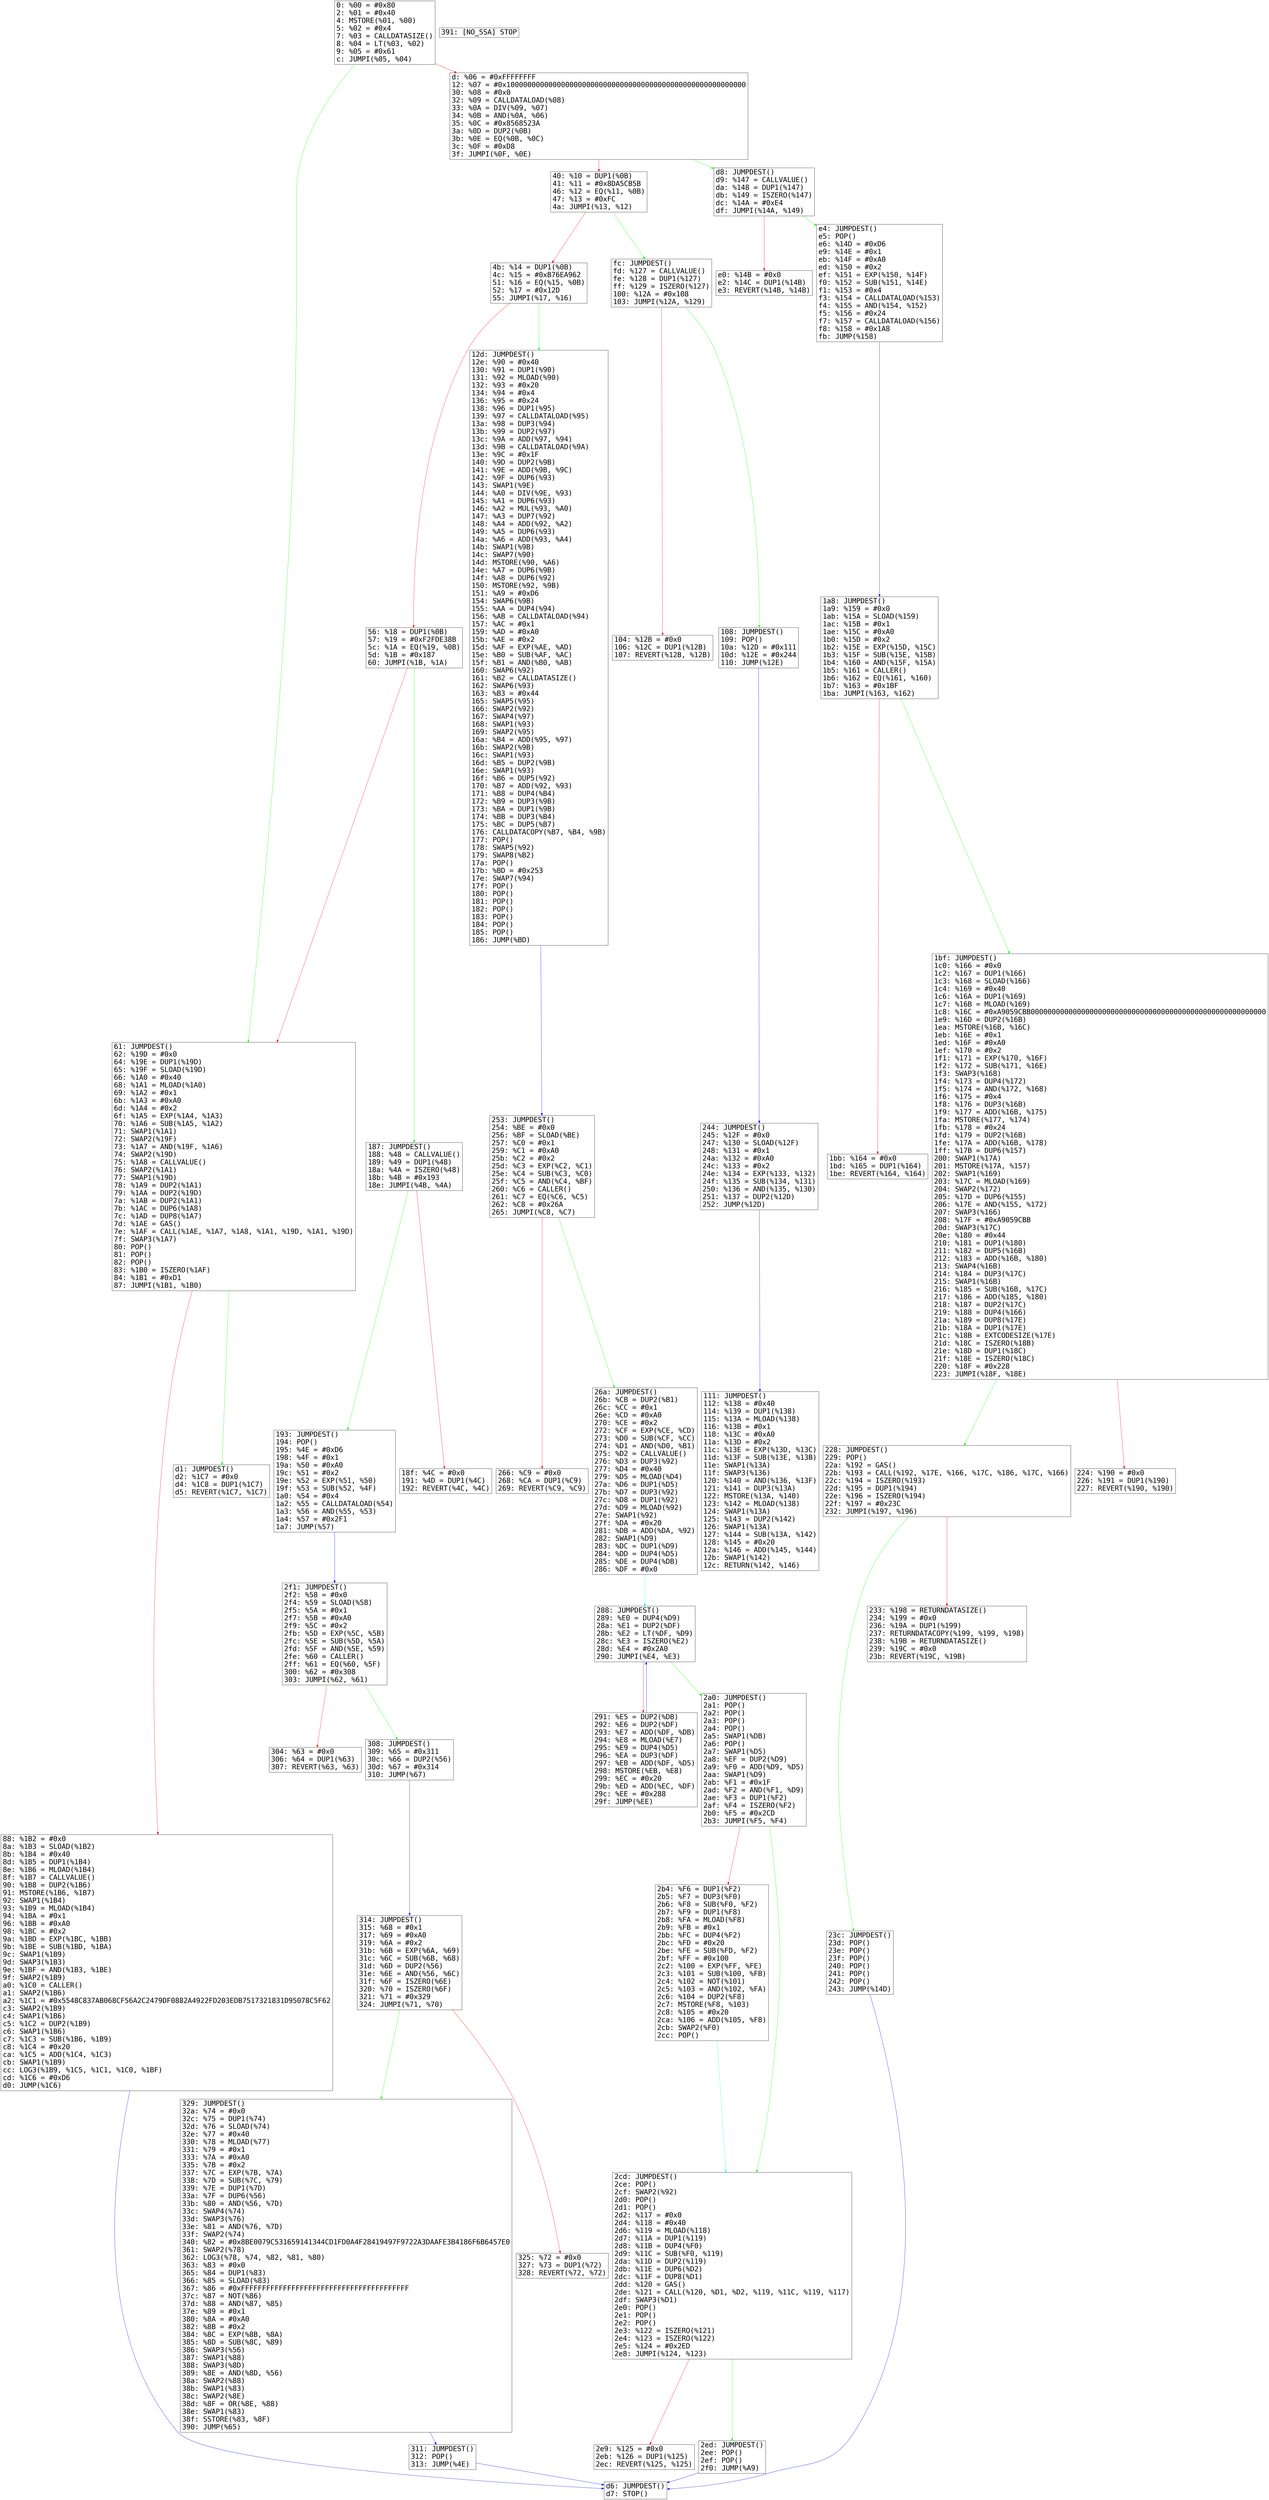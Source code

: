 digraph "graph.cfg.gv" {
	subgraph global {
		node [fontname=Courier fontsize=30.0 rank=same shape=box]
		block_0 [label="0: %00 = #0x80\l2: %01 = #0x40\l4: MSTORE(%01, %00)\l5: %02 = #0x4\l7: %03 = CALLDATASIZE()\l8: %04 = LT(%03, %02)\l9: %05 = #0x61\lc: JUMPI(%05, %04)\l"]
		block_d [label="d: %06 = #0xFFFFFFFF\l12: %07 = #0x100000000000000000000000000000000000000000000000000000000\l30: %08 = #0x0\l32: %09 = CALLDATALOAD(%08)\l33: %0A = DIV(%09, %07)\l34: %0B = AND(%0A, %06)\l35: %0C = #0x8568523A\l3a: %0D = DUP2(%0B)\l3b: %0E = EQ(%0B, %0C)\l3c: %0F = #0xD8\l3f: JUMPI(%0F, %0E)\l"]
		block_40 [label="40: %10 = DUP1(%0B)\l41: %11 = #0x8DA5CB5B\l46: %12 = EQ(%11, %0B)\l47: %13 = #0xFC\l4a: JUMPI(%13, %12)\l"]
		block_4b [label="4b: %14 = DUP1(%0B)\l4c: %15 = #0xB76EA962\l51: %16 = EQ(%15, %0B)\l52: %17 = #0x12D\l55: JUMPI(%17, %16)\l"]
		block_56 [label="56: %18 = DUP1(%0B)\l57: %19 = #0xF2FDE38B\l5c: %1A = EQ(%19, %0B)\l5d: %1B = #0x187\l60: JUMPI(%1B, %1A)\l"]
		block_61 [label="61: JUMPDEST()\l62: %19D = #0x0\l64: %19E = DUP1(%19D)\l65: %19F = SLOAD(%19D)\l66: %1A0 = #0x40\l68: %1A1 = MLOAD(%1A0)\l69: %1A2 = #0x1\l6b: %1A3 = #0xA0\l6d: %1A4 = #0x2\l6f: %1A5 = EXP(%1A4, %1A3)\l70: %1A6 = SUB(%1A5, %1A2)\l71: SWAP1(%1A1)\l72: SWAP2(%19F)\l73: %1A7 = AND(%19F, %1A6)\l74: SWAP2(%19D)\l75: %1A8 = CALLVALUE()\l76: SWAP2(%1A1)\l77: SWAP1(%19D)\l78: %1A9 = DUP2(%1A1)\l79: %1AA = DUP2(%19D)\l7a: %1AB = DUP2(%1A1)\l7b: %1AC = DUP6(%1A8)\l7c: %1AD = DUP8(%1A7)\l7d: %1AE = GAS()\l7e: %1AF = CALL(%1AE, %1A7, %1A8, %1A1, %19D, %1A1, %19D)\l7f: SWAP3(%1A7)\l80: POP()\l81: POP()\l82: POP()\l83: %1B0 = ISZERO(%1AF)\l84: %1B1 = #0xD1\l87: JUMPI(%1B1, %1B0)\l"]
		block_88 [label="88: %1B2 = #0x0\l8a: %1B3 = SLOAD(%1B2)\l8b: %1B4 = #0x40\l8d: %1B5 = DUP1(%1B4)\l8e: %1B6 = MLOAD(%1B4)\l8f: %1B7 = CALLVALUE()\l90: %1B8 = DUP2(%1B6)\l91: MSTORE(%1B6, %1B7)\l92: SWAP1(%1B4)\l93: %1B9 = MLOAD(%1B4)\l94: %1BA = #0x1\l96: %1BB = #0xA0\l98: %1BC = #0x2\l9a: %1BD = EXP(%1BC, %1BB)\l9b: %1BE = SUB(%1BD, %1BA)\l9c: SWAP1(%1B9)\l9d: SWAP3(%1B3)\l9e: %1BF = AND(%1B3, %1BE)\l9f: SWAP2(%1B9)\la0: %1C0 = CALLER()\la1: SWAP2(%1B6)\la2: %1C1 = #0x5548C837AB068CF56A2C2479DF0882A4922FD203EDB7517321831D95078C5F62\lc3: SWAP2(%1B9)\lc4: SWAP1(%1B6)\lc5: %1C2 = DUP2(%1B9)\lc6: SWAP1(%1B6)\lc7: %1C3 = SUB(%1B6, %1B9)\lc8: %1C4 = #0x20\lca: %1C5 = ADD(%1C4, %1C3)\lcb: SWAP1(%1B9)\lcc: LOG3(%1B9, %1C5, %1C1, %1C0, %1BF)\lcd: %1C6 = #0xD6\ld0: JUMP(%1C6)\l"]
		block_d1 [label="d1: JUMPDEST()\ld2: %1C7 = #0x0\ld4: %1C8 = DUP1(%1C7)\ld5: REVERT(%1C7, %1C7)\l"]
		block_d6 [label="d6: JUMPDEST()\ld7: STOP()\l"]
		block_d8 [label="d8: JUMPDEST()\ld9: %147 = CALLVALUE()\lda: %148 = DUP1(%147)\ldb: %149 = ISZERO(%147)\ldc: %14A = #0xE4\ldf: JUMPI(%14A, %149)\l"]
		block_e0 [label="e0: %14B = #0x0\le2: %14C = DUP1(%14B)\le3: REVERT(%14B, %14B)\l"]
		block_e4 [label="e4: JUMPDEST()\le5: POP()\le6: %14D = #0xD6\le9: %14E = #0x1\leb: %14F = #0xA0\led: %150 = #0x2\lef: %151 = EXP(%150, %14F)\lf0: %152 = SUB(%151, %14E)\lf1: %153 = #0x4\lf3: %154 = CALLDATALOAD(%153)\lf4: %155 = AND(%154, %152)\lf5: %156 = #0x24\lf7: %157 = CALLDATALOAD(%156)\lf8: %158 = #0x1A8\lfb: JUMP(%158)\l"]
		block_fc [label="fc: JUMPDEST()\lfd: %127 = CALLVALUE()\lfe: %128 = DUP1(%127)\lff: %129 = ISZERO(%127)\l100: %12A = #0x108\l103: JUMPI(%12A, %129)\l"]
		block_104 [label="104: %12B = #0x0\l106: %12C = DUP1(%12B)\l107: REVERT(%12B, %12B)\l"]
		block_108 [label="108: JUMPDEST()\l109: POP()\l10a: %12D = #0x111\l10d: %12E = #0x244\l110: JUMP(%12E)\l"]
		block_111 [label="111: JUMPDEST()\l112: %138 = #0x40\l114: %139 = DUP1(%138)\l115: %13A = MLOAD(%138)\l116: %13B = #0x1\l118: %13C = #0xA0\l11a: %13D = #0x2\l11c: %13E = EXP(%13D, %13C)\l11d: %13F = SUB(%13E, %13B)\l11e: SWAP1(%13A)\l11f: SWAP3(%136)\l120: %140 = AND(%136, %13F)\l121: %141 = DUP3(%13A)\l122: MSTORE(%13A, %140)\l123: %142 = MLOAD(%138)\l124: SWAP1(%13A)\l125: %143 = DUP2(%142)\l126: SWAP1(%13A)\l127: %144 = SUB(%13A, %142)\l128: %145 = #0x20\l12a: %146 = ADD(%145, %144)\l12b: SWAP1(%142)\l12c: RETURN(%142, %146)\l"]
		block_12d [label="12d: JUMPDEST()\l12e: %90 = #0x40\l130: %91 = DUP1(%90)\l131: %92 = MLOAD(%90)\l132: %93 = #0x20\l134: %94 = #0x4\l136: %95 = #0x24\l138: %96 = DUP1(%95)\l139: %97 = CALLDATALOAD(%95)\l13a: %98 = DUP3(%94)\l13b: %99 = DUP2(%97)\l13c: %9A = ADD(%97, %94)\l13d: %9B = CALLDATALOAD(%9A)\l13e: %9C = #0x1F\l140: %9D = DUP2(%9B)\l141: %9E = ADD(%9B, %9C)\l142: %9F = DUP6(%93)\l143: SWAP1(%9E)\l144: %A0 = DIV(%9E, %93)\l145: %A1 = DUP6(%93)\l146: %A2 = MUL(%93, %A0)\l147: %A3 = DUP7(%92)\l148: %A4 = ADD(%92, %A2)\l149: %A5 = DUP6(%93)\l14a: %A6 = ADD(%93, %A4)\l14b: SWAP1(%9B)\l14c: SWAP7(%90)\l14d: MSTORE(%90, %A6)\l14e: %A7 = DUP6(%9B)\l14f: %A8 = DUP6(%92)\l150: MSTORE(%92, %9B)\l151: %A9 = #0xD6\l154: SWAP6(%9B)\l155: %AA = DUP4(%94)\l156: %AB = CALLDATALOAD(%94)\l157: %AC = #0x1\l159: %AD = #0xA0\l15b: %AE = #0x2\l15d: %AF = EXP(%AE, %AD)\l15e: %B0 = SUB(%AF, %AC)\l15f: %B1 = AND(%B0, %AB)\l160: SWAP6(%92)\l161: %B2 = CALLDATASIZE()\l162: SWAP6(%93)\l163: %B3 = #0x44\l165: SWAP5(%95)\l166: SWAP2(%92)\l167: SWAP4(%97)\l168: SWAP1(%93)\l169: SWAP2(%95)\l16a: %B4 = ADD(%95, %97)\l16b: SWAP2(%9B)\l16c: SWAP1(%93)\l16d: %B5 = DUP2(%9B)\l16e: SWAP1(%93)\l16f: %B6 = DUP5(%92)\l170: %B7 = ADD(%92, %93)\l171: %B8 = DUP4(%B4)\l172: %B9 = DUP3(%9B)\l173: %BA = DUP1(%9B)\l174: %BB = DUP3(%B4)\l175: %BC = DUP5(%B7)\l176: CALLDATACOPY(%B7, %B4, %9B)\l177: POP()\l178: SWAP5(%92)\l179: SWAP8(%B2)\l17a: POP()\l17b: %BD = #0x253\l17e: SWAP7(%94)\l17f: POP()\l180: POP()\l181: POP()\l182: POP()\l183: POP()\l184: POP()\l185: POP()\l186: JUMP(%BD)\l"]
		block_187 [label="187: JUMPDEST()\l188: %48 = CALLVALUE()\l189: %49 = DUP1(%48)\l18a: %4A = ISZERO(%48)\l18b: %4B = #0x193\l18e: JUMPI(%4B, %4A)\l"]
		block_18f [label="18f: %4C = #0x0\l191: %4D = DUP1(%4C)\l192: REVERT(%4C, %4C)\l"]
		block_193 [label="193: JUMPDEST()\l194: POP()\l195: %4E = #0xD6\l198: %4F = #0x1\l19a: %50 = #0xA0\l19c: %51 = #0x2\l19e: %52 = EXP(%51, %50)\l19f: %53 = SUB(%52, %4F)\l1a0: %54 = #0x4\l1a2: %55 = CALLDATALOAD(%54)\l1a3: %56 = AND(%55, %53)\l1a4: %57 = #0x2F1\l1a7: JUMP(%57)\l"]
		block_1a8 [label="1a8: JUMPDEST()\l1a9: %159 = #0x0\l1ab: %15A = SLOAD(%159)\l1ac: %15B = #0x1\l1ae: %15C = #0xA0\l1b0: %15D = #0x2\l1b2: %15E = EXP(%15D, %15C)\l1b3: %15F = SUB(%15E, %15B)\l1b4: %160 = AND(%15F, %15A)\l1b5: %161 = CALLER()\l1b6: %162 = EQ(%161, %160)\l1b7: %163 = #0x1BF\l1ba: JUMPI(%163, %162)\l"]
		block_1bb [label="1bb: %164 = #0x0\l1bd: %165 = DUP1(%164)\l1be: REVERT(%164, %164)\l"]
		block_1bf [label="1bf: JUMPDEST()\l1c0: %166 = #0x0\l1c2: %167 = DUP1(%166)\l1c3: %168 = SLOAD(%166)\l1c4: %169 = #0x40\l1c6: %16A = DUP1(%169)\l1c7: %16B = MLOAD(%169)\l1c8: %16C = #0xA9059CBB00000000000000000000000000000000000000000000000000000000\l1e9: %16D = DUP2(%16B)\l1ea: MSTORE(%16B, %16C)\l1eb: %16E = #0x1\l1ed: %16F = #0xA0\l1ef: %170 = #0x2\l1f1: %171 = EXP(%170, %16F)\l1f2: %172 = SUB(%171, %16E)\l1f3: SWAP3(%168)\l1f4: %173 = DUP4(%172)\l1f5: %174 = AND(%172, %168)\l1f6: %175 = #0x4\l1f8: %176 = DUP3(%16B)\l1f9: %177 = ADD(%16B, %175)\l1fa: MSTORE(%177, %174)\l1fb: %178 = #0x24\l1fd: %179 = DUP2(%16B)\l1fe: %17A = ADD(%16B, %178)\l1ff: %17B = DUP6(%157)\l200: SWAP1(%17A)\l201: MSTORE(%17A, %157)\l202: SWAP1(%169)\l203: %17C = MLOAD(%169)\l204: SWAP2(%172)\l205: %17D = DUP6(%155)\l206: %17E = AND(%155, %172)\l207: SWAP3(%166)\l208: %17F = #0xA9059CBB\l20d: SWAP3(%17C)\l20e: %180 = #0x44\l210: %181 = DUP1(%180)\l211: %182 = DUP5(%16B)\l212: %183 = ADD(%16B, %180)\l213: SWAP4(%16B)\l214: %184 = DUP3(%17C)\l215: SWAP1(%16B)\l216: %185 = SUB(%16B, %17C)\l217: %186 = ADD(%185, %180)\l218: %187 = DUP2(%17C)\l219: %188 = DUP4(%166)\l21a: %189 = DUP8(%17E)\l21b: %18A = DUP1(%17E)\l21c: %18B = EXTCODESIZE(%17E)\l21d: %18C = ISZERO(%18B)\l21e: %18D = DUP1(%18C)\l21f: %18E = ISZERO(%18C)\l220: %18F = #0x228\l223: JUMPI(%18F, %18E)\l"]
		block_224 [label="224: %190 = #0x0\l226: %191 = DUP1(%190)\l227: REVERT(%190, %190)\l"]
		block_228 [label="228: JUMPDEST()\l229: POP()\l22a: %192 = GAS()\l22b: %193 = CALL(%192, %17E, %166, %17C, %186, %17C, %166)\l22c: %194 = ISZERO(%193)\l22d: %195 = DUP1(%194)\l22e: %196 = ISZERO(%194)\l22f: %197 = #0x23C\l232: JUMPI(%197, %196)\l"]
		block_233 [label="233: %198 = RETURNDATASIZE()\l234: %199 = #0x0\l236: %19A = DUP1(%199)\l237: RETURNDATACOPY(%199, %199, %198)\l238: %19B = RETURNDATASIZE()\l239: %19C = #0x0\l23b: REVERT(%19C, %19B)\l"]
		block_23c [label="23c: JUMPDEST()\l23d: POP()\l23e: POP()\l23f: POP()\l240: POP()\l241: POP()\l242: POP()\l243: JUMP(%14D)\l"]
		block_244 [label="244: JUMPDEST()\l245: %12F = #0x0\l247: %130 = SLOAD(%12F)\l248: %131 = #0x1\l24a: %132 = #0xA0\l24c: %133 = #0x2\l24e: %134 = EXP(%133, %132)\l24f: %135 = SUB(%134, %131)\l250: %136 = AND(%135, %130)\l251: %137 = DUP2(%12D)\l252: JUMP(%12D)\l"]
		block_253 [label="253: JUMPDEST()\l254: %BE = #0x0\l256: %BF = SLOAD(%BE)\l257: %C0 = #0x1\l259: %C1 = #0xA0\l25b: %C2 = #0x2\l25d: %C3 = EXP(%C2, %C1)\l25e: %C4 = SUB(%C3, %C0)\l25f: %C5 = AND(%C4, %BF)\l260: %C6 = CALLER()\l261: %C7 = EQ(%C6, %C5)\l262: %C8 = #0x26A\l265: JUMPI(%C8, %C7)\l"]
		block_266 [label="266: %C9 = #0x0\l268: %CA = DUP1(%C9)\l269: REVERT(%C9, %C9)\l"]
		block_26a [label="26a: JUMPDEST()\l26b: %CB = DUP2(%B1)\l26c: %CC = #0x1\l26e: %CD = #0xA0\l270: %CE = #0x2\l272: %CF = EXP(%CE, %CD)\l273: %D0 = SUB(%CF, %CC)\l274: %D1 = AND(%D0, %B1)\l275: %D2 = CALLVALUE()\l276: %D3 = DUP3(%92)\l277: %D4 = #0x40\l279: %D5 = MLOAD(%D4)\l27a: %D6 = DUP1(%D5)\l27b: %D7 = DUP3(%92)\l27c: %D8 = DUP1(%92)\l27d: %D9 = MLOAD(%92)\l27e: SWAP1(%92)\l27f: %DA = #0x20\l281: %DB = ADD(%DA, %92)\l282: SWAP1(%D9)\l283: %DC = DUP1(%D9)\l284: %DD = DUP4(%D5)\l285: %DE = DUP4(%DB)\l286: %DF = #0x0\l"]
		block_288 [label="288: JUMPDEST()\l289: %E0 = DUP4(%D9)\l28a: %E1 = DUP2(%DF)\l28b: %E2 = LT(%DF, %D9)\l28c: %E3 = ISZERO(%E2)\l28d: %E4 = #0x2A0\l290: JUMPI(%E4, %E3)\l"]
		block_291 [label="291: %E5 = DUP2(%DB)\l292: %E6 = DUP2(%DF)\l293: %E7 = ADD(%DF, %DB)\l294: %E8 = MLOAD(%E7)\l295: %E9 = DUP4(%D5)\l296: %EA = DUP3(%DF)\l297: %EB = ADD(%DF, %D5)\l298: MSTORE(%EB, %E8)\l299: %EC = #0x20\l29b: %ED = ADD(%EC, %DF)\l29c: %EE = #0x288\l29f: JUMP(%EE)\l"]
		block_2a0 [label="2a0: JUMPDEST()\l2a1: POP()\l2a2: POP()\l2a3: POP()\l2a4: POP()\l2a5: SWAP1(%DB)\l2a6: POP()\l2a7: SWAP1(%D5)\l2a8: %EF = DUP2(%D9)\l2a9: %F0 = ADD(%D9, %D5)\l2aa: SWAP1(%D9)\l2ab: %F1 = #0x1F\l2ad: %F2 = AND(%F1, %D9)\l2ae: %F3 = DUP1(%F2)\l2af: %F4 = ISZERO(%F2)\l2b0: %F5 = #0x2CD\l2b3: JUMPI(%F5, %F4)\l"]
		block_2b4 [label="2b4: %F6 = DUP1(%F2)\l2b5: %F7 = DUP3(%F0)\l2b6: %F8 = SUB(%F0, %F2)\l2b7: %F9 = DUP1(%F8)\l2b8: %FA = MLOAD(%F8)\l2b9: %FB = #0x1\l2bb: %FC = DUP4(%F2)\l2bc: %FD = #0x20\l2be: %FE = SUB(%FD, %F2)\l2bf: %FF = #0x100\l2c2: %100 = EXP(%FF, %FE)\l2c3: %101 = SUB(%100, %FB)\l2c4: %102 = NOT(%101)\l2c5: %103 = AND(%102, %FA)\l2c6: %104 = DUP2(%F8)\l2c7: MSTORE(%F8, %103)\l2c8: %105 = #0x20\l2ca: %106 = ADD(%105, %F8)\l2cb: SWAP2(%F0)\l2cc: POP()\l"]
		block_2cd [label="2cd: JUMPDEST()\l2ce: POP()\l2cf: SWAP2(%92)\l2d0: POP()\l2d1: POP()\l2d2: %117 = #0x0\l2d4: %118 = #0x40\l2d6: %119 = MLOAD(%118)\l2d7: %11A = DUP1(%119)\l2d8: %11B = DUP4(%F0)\l2d9: %11C = SUB(%F0, %119)\l2da: %11D = DUP2(%119)\l2db: %11E = DUP6(%D2)\l2dc: %11F = DUP8(%D1)\l2dd: %120 = GAS()\l2de: %121 = CALL(%120, %D1, %D2, %119, %11C, %119, %117)\l2df: SWAP3(%D1)\l2e0: POP()\l2e1: POP()\l2e2: POP()\l2e3: %122 = ISZERO(%121)\l2e4: %123 = ISZERO(%122)\l2e5: %124 = #0x2ED\l2e8: JUMPI(%124, %123)\l"]
		block_2e9 [label="2e9: %125 = #0x0\l2eb: %126 = DUP1(%125)\l2ec: REVERT(%125, %125)\l"]
		block_2ed [label="2ed: JUMPDEST()\l2ee: POP()\l2ef: POP()\l2f0: JUMP(%A9)\l"]
		block_2f1 [label="2f1: JUMPDEST()\l2f2: %58 = #0x0\l2f4: %59 = SLOAD(%58)\l2f5: %5A = #0x1\l2f7: %5B = #0xA0\l2f9: %5C = #0x2\l2fb: %5D = EXP(%5C, %5B)\l2fc: %5E = SUB(%5D, %5A)\l2fd: %5F = AND(%5E, %59)\l2fe: %60 = CALLER()\l2ff: %61 = EQ(%60, %5F)\l300: %62 = #0x308\l303: JUMPI(%62, %61)\l"]
		block_304 [label="304: %63 = #0x0\l306: %64 = DUP1(%63)\l307: REVERT(%63, %63)\l"]
		block_308 [label="308: JUMPDEST()\l309: %65 = #0x311\l30c: %66 = DUP2(%56)\l30d: %67 = #0x314\l310: JUMP(%67)\l"]
		block_311 [label="311: JUMPDEST()\l312: POP()\l313: JUMP(%4E)\l"]
		block_314 [label="314: JUMPDEST()\l315: %68 = #0x1\l317: %69 = #0xA0\l319: %6A = #0x2\l31b: %6B = EXP(%6A, %69)\l31c: %6C = SUB(%6B, %68)\l31d: %6D = DUP2(%56)\l31e: %6E = AND(%56, %6C)\l31f: %6F = ISZERO(%6E)\l320: %70 = ISZERO(%6F)\l321: %71 = #0x329\l324: JUMPI(%71, %70)\l"]
		block_325 [label="325: %72 = #0x0\l327: %73 = DUP1(%72)\l328: REVERT(%72, %72)\l"]
		block_329 [label="329: JUMPDEST()\l32a: %74 = #0x0\l32c: %75 = DUP1(%74)\l32d: %76 = SLOAD(%74)\l32e: %77 = #0x40\l330: %78 = MLOAD(%77)\l331: %79 = #0x1\l333: %7A = #0xA0\l335: %7B = #0x2\l337: %7C = EXP(%7B, %7A)\l338: %7D = SUB(%7C, %79)\l339: %7E = DUP1(%7D)\l33a: %7F = DUP6(%56)\l33b: %80 = AND(%56, %7D)\l33c: SWAP4(%74)\l33d: SWAP3(%76)\l33e: %81 = AND(%76, %7D)\l33f: SWAP2(%74)\l340: %82 = #0x8BE0079C531659141344CD1FD0A4F28419497F9722A3DAAFE3B4186F6B6457E0\l361: SWAP2(%78)\l362: LOG3(%78, %74, %82, %81, %80)\l363: %83 = #0x0\l365: %84 = DUP1(%83)\l366: %85 = SLOAD(%83)\l367: %86 = #0xFFFFFFFFFFFFFFFFFFFFFFFFFFFFFFFFFFFFFFFF\l37c: %87 = NOT(%86)\l37d: %88 = AND(%87, %85)\l37e: %89 = #0x1\l380: %8A = #0xA0\l382: %8B = #0x2\l384: %8C = EXP(%8B, %8A)\l385: %8D = SUB(%8C, %89)\l386: SWAP3(%56)\l387: SWAP1(%88)\l388: SWAP3(%8D)\l389: %8E = AND(%8D, %56)\l38a: SWAP2(%88)\l38b: SWAP1(%83)\l38c: SWAP2(%8E)\l38d: %8F = OR(%8E, %88)\l38e: SWAP1(%83)\l38f: SSTORE(%83, %8F)\l390: JUMP(%65)\l"]
		block_391 [label="391: [NO_SSA] STOP\l"]
	}
	block_d -> block_40 [color=red]
	block_288 -> block_291 [color=red]
	block_4b -> block_12d [color=green]
	block_2a0 -> block_2cd [color=green]
	block_1a8 -> block_1bb [color=red]
	block_253 -> block_266 [color=red]
	block_56 -> block_61 [color=red]
	block_61 -> block_d1 [color=green]
	block_291 -> block_288 [color=blue]
	block_228 -> block_233 [color=red]
	block_61 -> block_88 [color=red]
	block_d -> block_d8 [color=green]
	block_288 -> block_2a0 [color=green]
	block_193 -> block_2f1 [color=blue]
	block_e4 -> block_1a8 [color=blue]
	block_228 -> block_23c [color=green]
	block_187 -> block_18f [color=red]
	block_26a -> block_288 [color=cyan]
	block_308 -> block_314 [color=blue]
	block_253 -> block_26a [color=green]
	block_23c -> block_d6 [color=blue]
	block_d8 -> block_e4 [color=green]
	block_244 -> block_111 [color=blue]
	block_2f1 -> block_304 [color=red]
	block_1bf -> block_228 [color=green]
	block_0 -> block_61 [color=green]
	block_fc -> block_108 [color=green]
	block_314 -> block_325 [color=red]
	block_2b4 -> block_2cd [color=cyan]
	block_d8 -> block_e0 [color=red]
	block_2ed -> block_d6 [color=blue]
	block_2f1 -> block_308 [color=green]
	block_314 -> block_329 [color=green]
	block_4b -> block_56 [color=red]
	block_108 -> block_244 [color=blue]
	block_2cd -> block_2ed [color=green]
	block_0 -> block_d [color=red]
	block_88 -> block_d6 [color=blue]
	block_40 -> block_4b [color=red]
	block_187 -> block_193 [color=green]
	block_329 -> block_311 [color=blue]
	block_56 -> block_187 [color=green]
	block_2a0 -> block_2b4 [color=red]
	block_311 -> block_d6 [color=blue]
	block_1bf -> block_224 [color=red]
	block_fc -> block_104 [color=red]
	block_12d -> block_253 [color=blue]
	block_1a8 -> block_1bf [color=green]
	block_40 -> block_fc [color=green]
	block_2cd -> block_2e9 [color=red]
}
